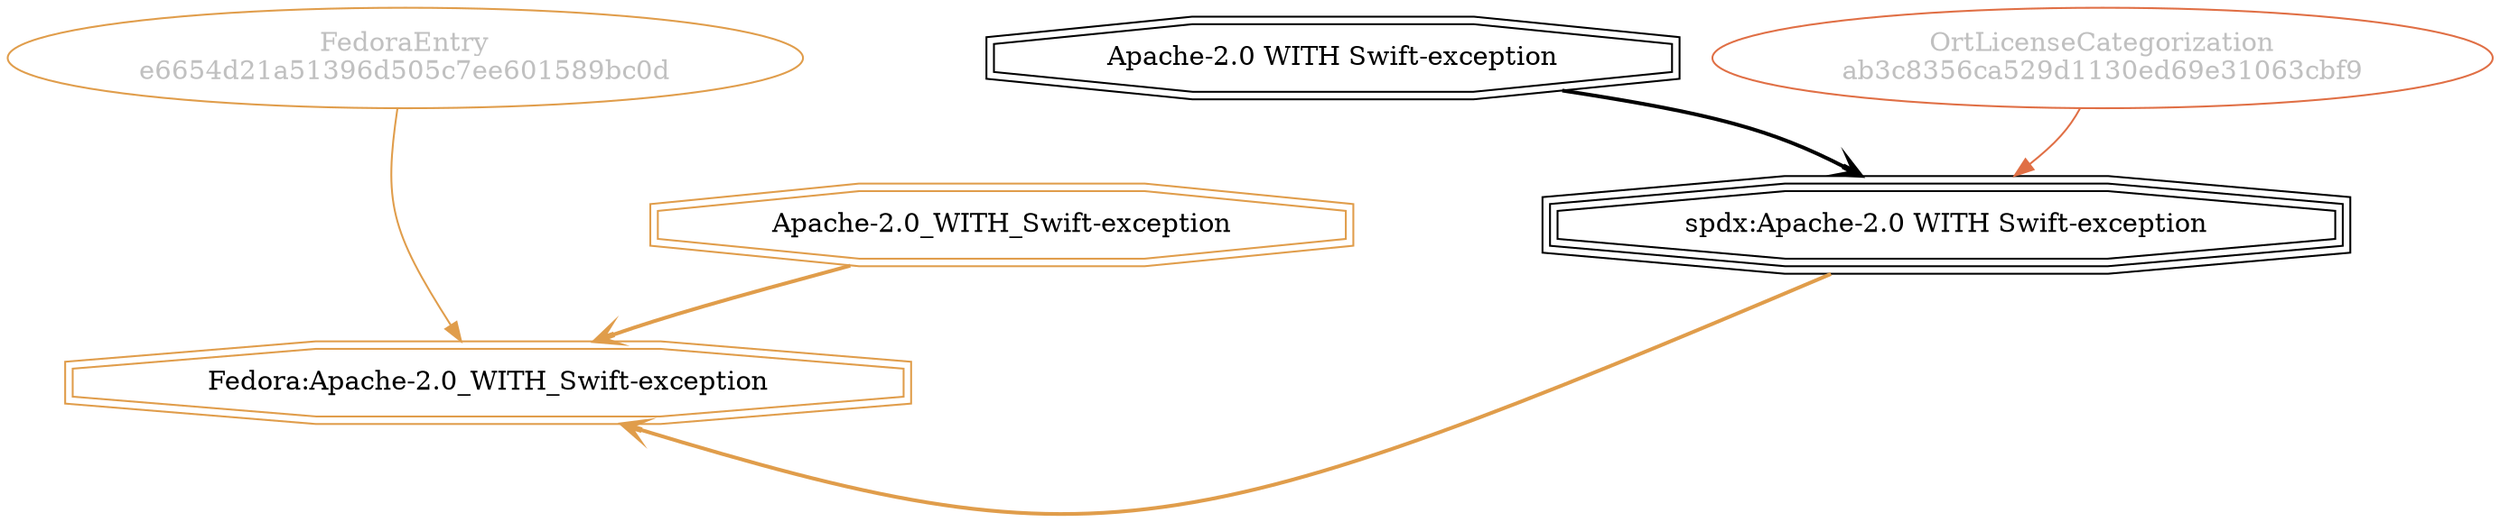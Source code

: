 strict digraph {
    node [shape=box];
    graph [splines=curved];
    5911 [label="FedoraEntry\ne6654d21a51396d505c7ee601589bc0d"
         ,fontcolor=gray
         ,color="#e09d4b"
         ,fillcolor="beige;1"
         ,shape=ellipse];
    5912 [label="Fedora:Apache-2.0_WITH_Swift-exception"
         ,color="#e09d4b"
         ,shape=doubleoctagon];
    5913 [label="Apache-2.0_WITH_Swift-exception"
         ,color="#e09d4b"
         ,shape=doubleoctagon];
    5914 [label="spdx:Apache-2.0 WITH Swift-exception"
         ,shape=tripleoctagon];
    5915 [label="Apache-2.0 WITH Swift-exception"
         ,shape=doubleoctagon];
    28502 [label="OrtLicenseCategorization\nab3c8356ca529d1130ed69e31063cbf9"
          ,fontcolor=gray
          ,color="#e06f45"
          ,fillcolor="beige;1"
          ,shape=ellipse];
    5911 -> 5912 [weight=0.5
                 ,color="#e09d4b"];
    5913 -> 5912 [style=bold
                 ,arrowhead=vee
                 ,weight=0.7
                 ,color="#e09d4b"];
    5914 -> 5912 [style=bold
                 ,arrowhead=vee
                 ,weight=0.7
                 ,color="#e09d4b"];
    5915 -> 5914 [style=bold
                 ,arrowhead=vee
                 ,weight=0.7];
    28502 -> 5914 [weight=0.5
                  ,color="#e06f45"];
}
